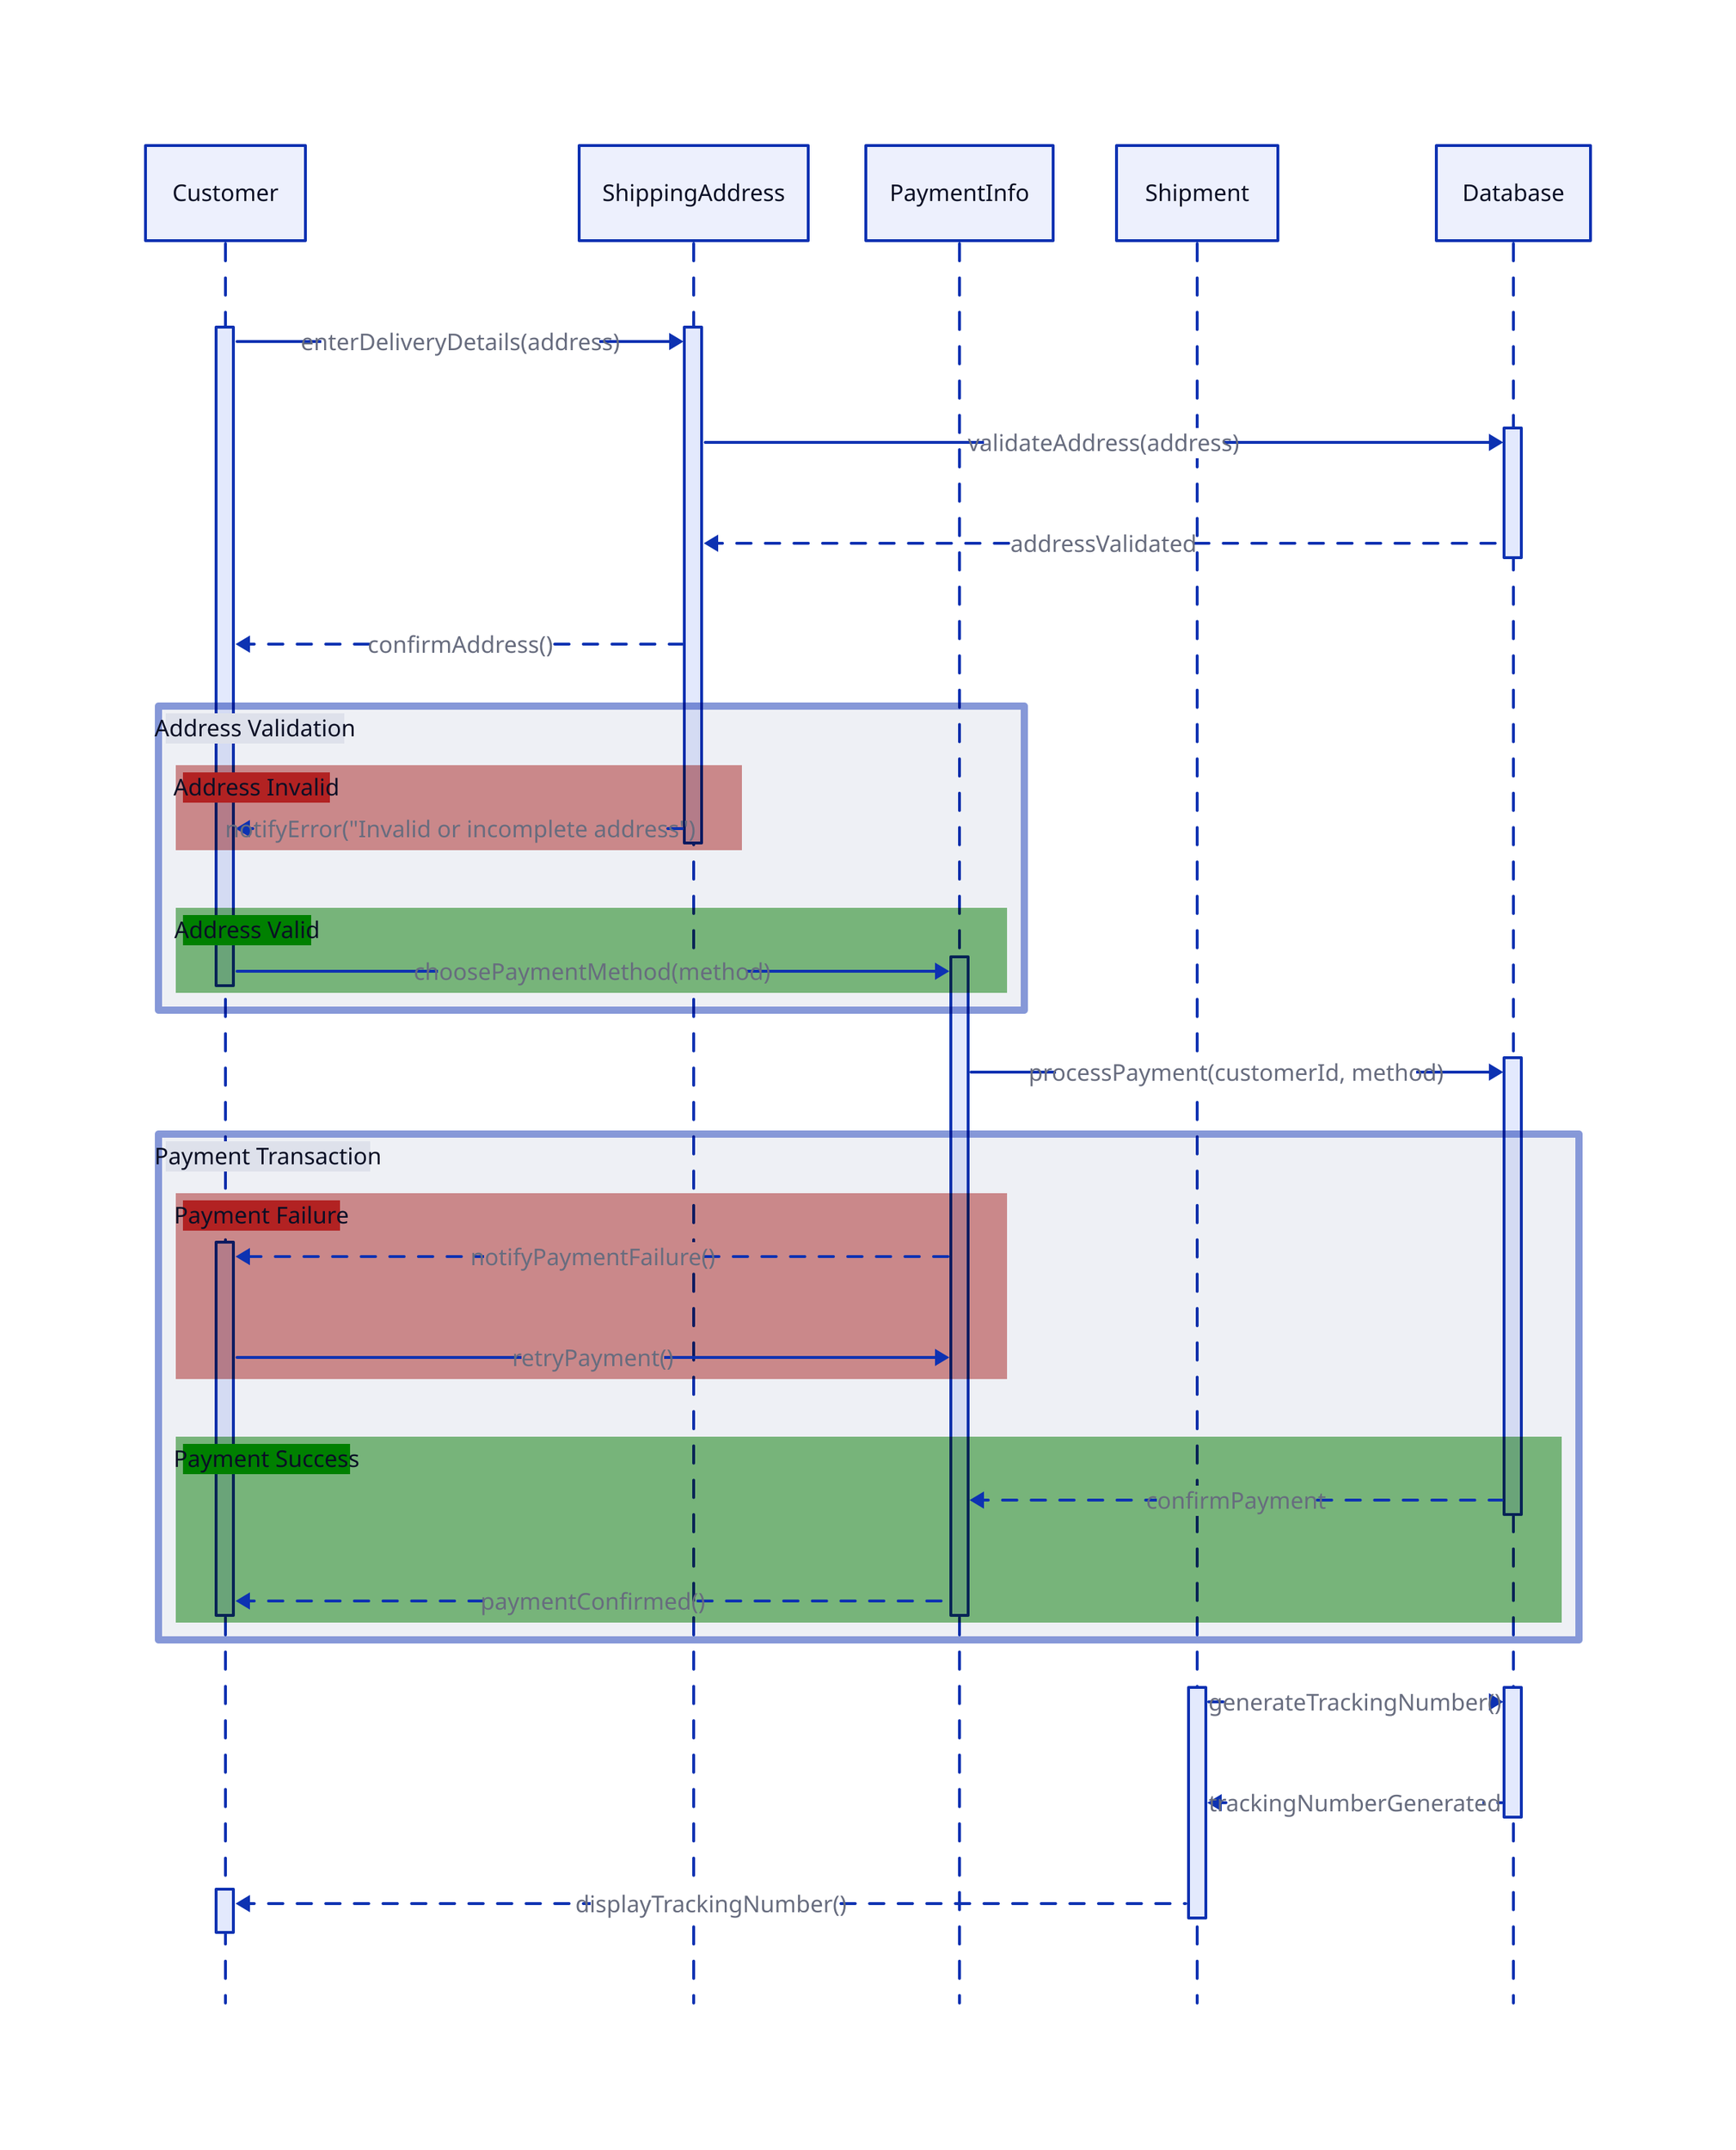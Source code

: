 shape: sequence_diagram

Customer.t1: actor
ShippingAddress.t1: actor
PaymentInfo
Shipment
Database.t1: actor

Customer.t1 -> ShippingAddress.t1: enterDeliveryDetails(address)
ShippingAddress.t1 -> Database.t1: validateAddress(address) 
ShippingAddress.t1 <- Database.t1: addressValidated {
  style.stroke-dash: 5
}
Customer.t1 <- ShippingAddress.t1: confirmAddress() {
  style.stroke-dash: 5
}

alt label: "Address Validation" {
  style.stroke-width: 5
  
  if label: "Address Invalid" {
    style.fill: firebrick
    ShippingAddress.t1 -> Customer.t1: notifyError("Invalid or incomplete address") {
      style.stroke-dash: 5
    }
  }
  else label: "Address Valid" {
    style.fill: green
    Customer.t1 -> PaymentInfo.t2: choosePaymentMethod(method)
  }
}

PaymentInfo.t2 -> Database.t2: processPayment(customerId, method) 

alt1 label: "Payment Transaction" {
  style.stroke-width: 5

  if label: "Payment Failure" {
    style.fill: firebrick
    PaymentInfo.t2 -> Customer.t2: notifyPaymentFailure() {
      style.stroke-dash: 5
    }
    Customer.t2 -> PaymentInfo.t2: retryPayment()
  }
  else label: "Payment Success" {
    style.fill: green
    PaymentInfo.t2 <- Database.t2: confirmPayment {
      style.stroke-dash: 5
    }
    Customer.t2 <- PaymentInfo.t2: paymentConfirmed() {
      style.stroke-dash: 5
    }
  }
}
    Shipment.t3 -> Database.t3: generateTrackingNumber() {
      style.stroke-dash: 5
    }
    Shipment.t3 <- Database.t3: trackingNumberGenerated {
      style.stroke-dash: 5
    }
    Customer.t3 <- Shipment.t3: displayTrackingNumber() {
      style.stroke-dash: 5
}
